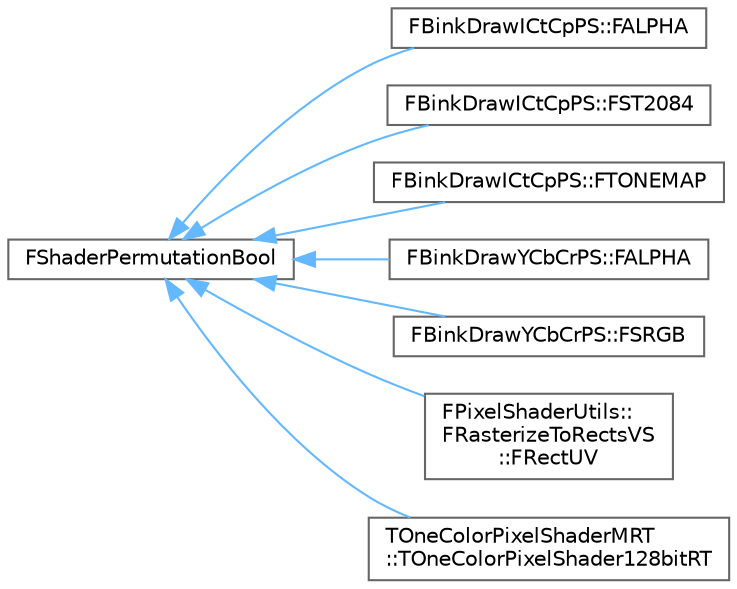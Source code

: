 digraph "Graphical Class Hierarchy"
{
 // INTERACTIVE_SVG=YES
 // LATEX_PDF_SIZE
  bgcolor="transparent";
  edge [fontname=Helvetica,fontsize=10,labelfontname=Helvetica,labelfontsize=10];
  node [fontname=Helvetica,fontsize=10,shape=box,height=0.2,width=0.4];
  rankdir="LR";
  Node0 [id="Node000000",label="FShaderPermutationBool",height=0.2,width=0.4,color="grey40", fillcolor="white", style="filled",URL="$d8/d3a/structFShaderPermutationBool.html",tooltip="Defines at compile time a boolean permutation dimension."];
  Node0 -> Node1 [id="edge5058_Node000000_Node000001",dir="back",color="steelblue1",style="solid",tooltip=" "];
  Node1 [id="Node000001",label="FBinkDrawICtCpPS::FALPHA",height=0.2,width=0.4,color="grey40", fillcolor="white", style="filled",URL="$d0/d22/classFBinkDrawICtCpPS_1_1FALPHA.html",tooltip=" "];
  Node0 -> Node2 [id="edge5059_Node000000_Node000002",dir="back",color="steelblue1",style="solid",tooltip=" "];
  Node2 [id="Node000002",label="FBinkDrawICtCpPS::FST2084",height=0.2,width=0.4,color="grey40", fillcolor="white", style="filled",URL="$d8/db8/classFBinkDrawICtCpPS_1_1FST2084.html",tooltip=" "];
  Node0 -> Node3 [id="edge5060_Node000000_Node000003",dir="back",color="steelblue1",style="solid",tooltip=" "];
  Node3 [id="Node000003",label="FBinkDrawICtCpPS::FTONEMAP",height=0.2,width=0.4,color="grey40", fillcolor="white", style="filled",URL="$dc/dfa/classFBinkDrawICtCpPS_1_1FTONEMAP.html",tooltip=" "];
  Node0 -> Node4 [id="edge5061_Node000000_Node000004",dir="back",color="steelblue1",style="solid",tooltip=" "];
  Node4 [id="Node000004",label="FBinkDrawYCbCrPS::FALPHA",height=0.2,width=0.4,color="grey40", fillcolor="white", style="filled",URL="$da/d6b/classFBinkDrawYCbCrPS_1_1FALPHA.html",tooltip=" "];
  Node0 -> Node5 [id="edge5062_Node000000_Node000005",dir="back",color="steelblue1",style="solid",tooltip=" "];
  Node5 [id="Node000005",label="FBinkDrawYCbCrPS::FSRGB",height=0.2,width=0.4,color="grey40", fillcolor="white", style="filled",URL="$d6/d16/classFBinkDrawYCbCrPS_1_1FSRGB.html",tooltip=" "];
  Node0 -> Node6 [id="edge5063_Node000000_Node000006",dir="back",color="steelblue1",style="solid",tooltip=" "];
  Node6 [id="Node000006",label="FPixelShaderUtils::\lFRasterizeToRectsVS\l::FRectUV",height=0.2,width=0.4,color="grey40", fillcolor="white", style="filled",URL="$de/d71/classFPixelShaderUtils_1_1FRasterizeToRectsVS_1_1FRectUV.html",tooltip=" "];
  Node0 -> Node7 [id="edge5064_Node000000_Node000007",dir="back",color="steelblue1",style="solid",tooltip=" "];
  Node7 [id="Node000007",label="TOneColorPixelShaderMRT\l::TOneColorPixelShader128bitRT",height=0.2,width=0.4,color="grey40", fillcolor="white", style="filled",URL="$d9/d27/classTOneColorPixelShaderMRT_1_1TOneColorPixelShader128bitRT.html",tooltip=" "];
}
